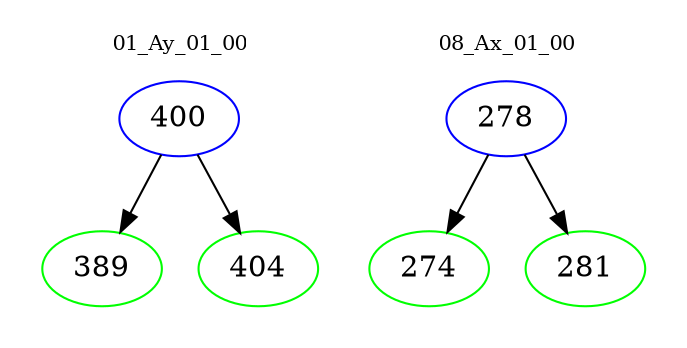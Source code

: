 digraph{
subgraph cluster_0 {
color = white
label = "01_Ay_01_00";
fontsize=10;
T0_400 [label="400", color="blue"]
T0_400 -> T0_389 [color="black"]
T0_389 [label="389", color="green"]
T0_400 -> T0_404 [color="black"]
T0_404 [label="404", color="green"]
}
subgraph cluster_1 {
color = white
label = "08_Ax_01_00";
fontsize=10;
T1_278 [label="278", color="blue"]
T1_278 -> T1_274 [color="black"]
T1_274 [label="274", color="green"]
T1_278 -> T1_281 [color="black"]
T1_281 [label="281", color="green"]
}
}
